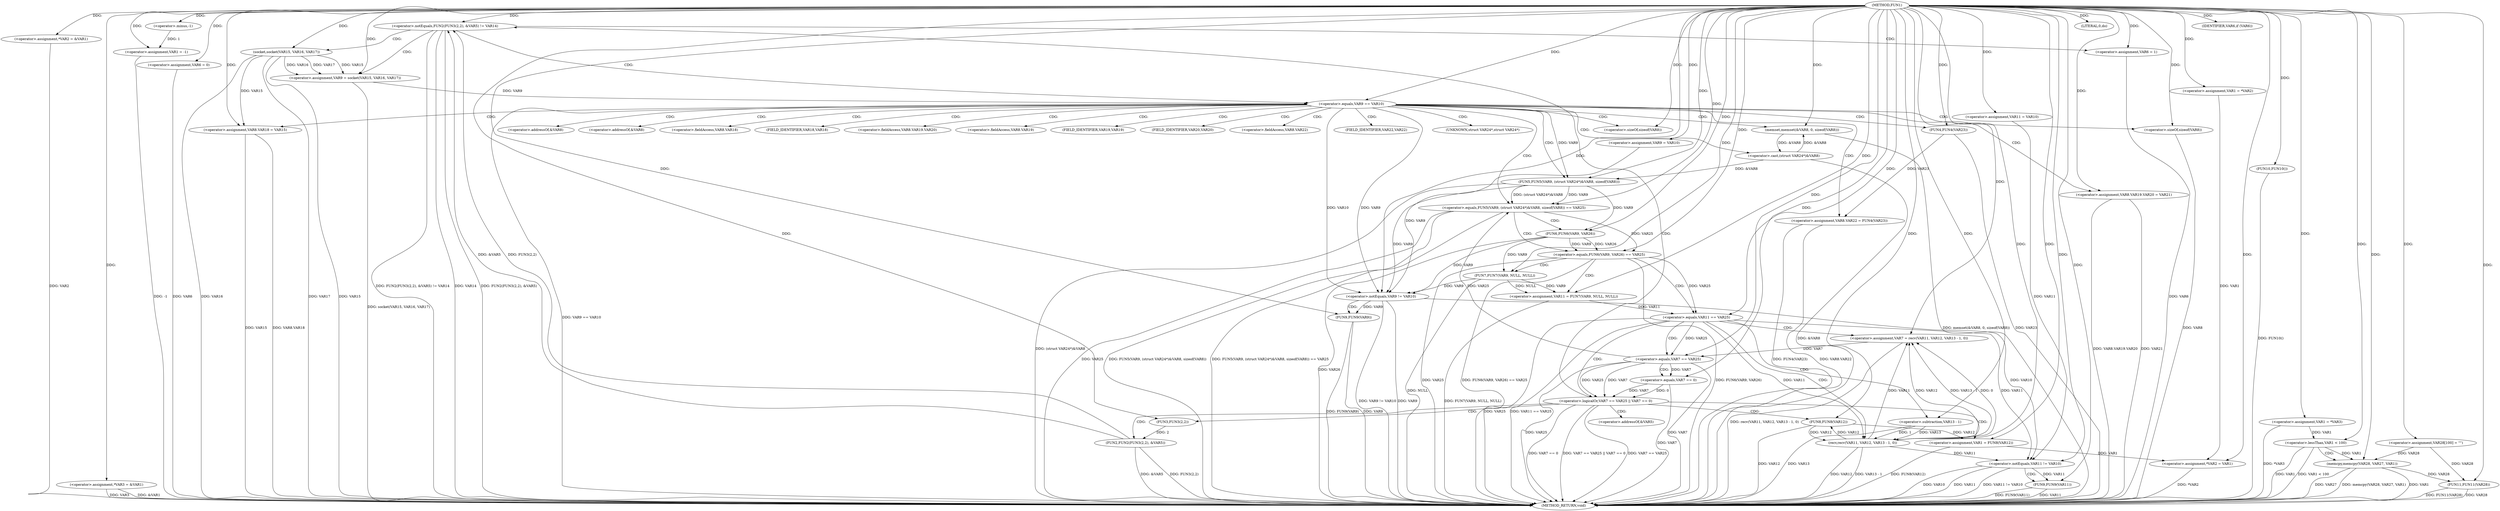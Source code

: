 digraph FUN1 {  
"1000100" [label = "(METHOD,FUN1)" ]
"1000294" [label = "(METHOD_RETURN,void)" ]
"1000104" [label = "(<operator>.assignment,*VAR2 = &VAR1)" ]
"1000109" [label = "(<operator>.assignment,*VAR3 = &VAR1)" ]
"1000113" [label = "(<operator>.assignment,VAR1 = -1)" ]
"1000115" [label = "(<operator>.minus,-1)" ]
"1000119" [label = "(<operator>.assignment,VAR1 = *VAR2)" ]
"1000126" [label = "(<operator>.assignment,VAR6 = 0)" ]
"1000132" [label = "(<operator>.assignment,VAR9 = VAR10)" ]
"1000136" [label = "(<operator>.assignment,VAR11 = VAR10)" ]
"1000143" [label = "(<operator>.notEquals,FUN2(FUN3(2,2), &VAR5) != VAR14)" ]
"1000144" [label = "(FUN2,FUN2(FUN3(2,2), &VAR5))" ]
"1000145" [label = "(FUN3,FUN3(2,2))" ]
"1000153" [label = "(<operator>.assignment,VAR6 = 1)" ]
"1000156" [label = "(<operator>.assignment,VAR9 = socket(VAR15, VAR16, VAR17))" ]
"1000158" [label = "(socket,socket(VAR15, VAR16, VAR17))" ]
"1000163" [label = "(<operator>.equals,VAR9 == VAR10)" ]
"1000168" [label = "(memset,memset(&VAR8, 0, sizeof(VAR8)))" ]
"1000172" [label = "(<operator>.sizeOf,sizeof(VAR8))" ]
"1000174" [label = "(<operator>.assignment,VAR8.VAR18 = VAR15)" ]
"1000179" [label = "(<operator>.assignment,VAR8.VAR19.VAR20 = VAR21)" ]
"1000186" [label = "(<operator>.assignment,VAR8.VAR22 = FUN4(VAR23))" ]
"1000190" [label = "(FUN4,FUN4(VAR23))" ]
"1000193" [label = "(<operator>.equals,FUN5(VAR9, (struct VAR24*)&VAR8, sizeof(VAR8)) == VAR25)" ]
"1000194" [label = "(FUN5,FUN5(VAR9, (struct VAR24*)&VAR8, sizeof(VAR8)))" ]
"1000196" [label = "(<operator>.cast,(struct VAR24*)&VAR8)" ]
"1000200" [label = "(<operator>.sizeOf,sizeof(VAR8))" ]
"1000206" [label = "(<operator>.equals,FUN6(VAR9, VAR26) == VAR25)" ]
"1000207" [label = "(FUN6,FUN6(VAR9, VAR26))" ]
"1000213" [label = "(<operator>.assignment,VAR11 = FUN7(VAR9, NULL, NULL))" ]
"1000215" [label = "(FUN7,FUN7(VAR9, NULL, NULL))" ]
"1000220" [label = "(<operator>.equals,VAR11 == VAR25)" ]
"1000225" [label = "(<operator>.assignment,VAR7 = recv(VAR11, VAR12, VAR13 - 1, 0))" ]
"1000227" [label = "(recv,recv(VAR11, VAR12, VAR13 - 1, 0))" ]
"1000230" [label = "(<operator>.subtraction,VAR13 - 1)" ]
"1000235" [label = "(<operator>.logicalOr,VAR7 == VAR25 || VAR7 == 0)" ]
"1000236" [label = "(<operator>.equals,VAR7 == VAR25)" ]
"1000239" [label = "(<operator>.equals,VAR7 == 0)" ]
"1000244" [label = "(<operator>.assignment,VAR1 = FUN8(VAR12))" ]
"1000246" [label = "(FUN8,FUN8(VAR12))" ]
"1000248" [label = "(LITERAL,0,do)" ]
"1000250" [label = "(<operator>.notEquals,VAR9 != VAR10)" ]
"1000254" [label = "(FUN9,FUN9(VAR9))" ]
"1000257" [label = "(<operator>.notEquals,VAR11 != VAR10)" ]
"1000261" [label = "(FUN9,FUN9(VAR11))" ]
"1000264" [label = "(IDENTIFIER,VAR6,if (VAR6))" ]
"1000266" [label = "(FUN10,FUN10())" ]
"1000267" [label = "(<operator>.assignment,*VAR2 = VAR1)" ]
"1000273" [label = "(<operator>.assignment,VAR1 = *VAR3)" ]
"1000280" [label = "(<operator>.assignment,VAR28[100] = \"\")" ]
"1000284" [label = "(<operator>.lessThan,VAR1 < 100)" ]
"1000288" [label = "(memcpy,memcpy(VAR28, VAR27, VAR1))" ]
"1000292" [label = "(FUN11,FUN11(VAR28))" ]
"1000148" [label = "(<operator>.addressOf,&VAR5)" ]
"1000169" [label = "(<operator>.addressOf,&VAR8)" ]
"1000175" [label = "(<operator>.fieldAccess,VAR8.VAR18)" ]
"1000177" [label = "(FIELD_IDENTIFIER,VAR18,VAR18)" ]
"1000180" [label = "(<operator>.fieldAccess,VAR8.VAR19.VAR20)" ]
"1000181" [label = "(<operator>.fieldAccess,VAR8.VAR19)" ]
"1000183" [label = "(FIELD_IDENTIFIER,VAR19,VAR19)" ]
"1000184" [label = "(FIELD_IDENTIFIER,VAR20,VAR20)" ]
"1000187" [label = "(<operator>.fieldAccess,VAR8.VAR22)" ]
"1000189" [label = "(FIELD_IDENTIFIER,VAR22,VAR22)" ]
"1000197" [label = "(UNKNOWN,struct VAR24*,struct VAR24*)" ]
"1000198" [label = "(<operator>.addressOf,&VAR8)" ]
  "1000179" -> "1000294"  [ label = "DDG: VAR21"] 
  "1000104" -> "1000294"  [ label = "DDG: VAR2"] 
  "1000230" -> "1000294"  [ label = "DDG: VAR13"] 
  "1000257" -> "1000294"  [ label = "DDG: VAR10"] 
  "1000174" -> "1000294"  [ label = "DDG: VAR15"] 
  "1000158" -> "1000294"  [ label = "DDG: VAR15"] 
  "1000168" -> "1000294"  [ label = "DDG: memset(&VAR8, 0, sizeof(VAR8))"] 
  "1000288" -> "1000294"  [ label = "DDG: VAR1"] 
  "1000186" -> "1000294"  [ label = "DDG: VAR8.VAR22"] 
  "1000250" -> "1000294"  [ label = "DDG: VAR9"] 
  "1000193" -> "1000294"  [ label = "DDG: FUN5(VAR9, (struct VAR24*)&VAR8, sizeof(VAR8))"] 
  "1000200" -> "1000294"  [ label = "DDG: VAR8"] 
  "1000225" -> "1000294"  [ label = "DDG: recv(VAR11, VAR12, VAR13 - 1, 0)"] 
  "1000292" -> "1000294"  [ label = "DDG: FUN11(VAR28)"] 
  "1000236" -> "1000294"  [ label = "DDG: VAR7"] 
  "1000207" -> "1000294"  [ label = "DDG: VAR26"] 
  "1000284" -> "1000294"  [ label = "DDG: VAR1"] 
  "1000284" -> "1000294"  [ label = "DDG: VAR1 < 100"] 
  "1000206" -> "1000294"  [ label = "DDG: VAR25"] 
  "1000235" -> "1000294"  [ label = "DDG: VAR7 == VAR25"] 
  "1000235" -> "1000294"  [ label = "DDG: VAR7 == 0"] 
  "1000273" -> "1000294"  [ label = "DDG: *VAR3"] 
  "1000288" -> "1000294"  [ label = "DDG: VAR27"] 
  "1000235" -> "1000294"  [ label = "DDG: VAR7 == VAR25 || VAR7 == 0"] 
  "1000186" -> "1000294"  [ label = "DDG: FUN4(VAR23)"] 
  "1000292" -> "1000294"  [ label = "DDG: VAR28"] 
  "1000254" -> "1000294"  [ label = "DDG: VAR9"] 
  "1000239" -> "1000294"  [ label = "DDG: VAR7"] 
  "1000215" -> "1000294"  [ label = "DDG: NULL"] 
  "1000236" -> "1000294"  [ label = "DDG: VAR25"] 
  "1000158" -> "1000294"  [ label = "DDG: VAR16"] 
  "1000254" -> "1000294"  [ label = "DDG: FUN9(VAR9)"] 
  "1000206" -> "1000294"  [ label = "DDG: FUN6(VAR9, VAR26) == VAR25"] 
  "1000267" -> "1000294"  [ label = "DDG: *VAR2"] 
  "1000227" -> "1000294"  [ label = "DDG: VAR12"] 
  "1000156" -> "1000294"  [ label = "DDG: socket(VAR15, VAR16, VAR17)"] 
  "1000143" -> "1000294"  [ label = "DDG: FUN2(FUN3(2,2), &VAR5)"] 
  "1000190" -> "1000294"  [ label = "DDG: VAR23"] 
  "1000113" -> "1000294"  [ label = "DDG: -1"] 
  "1000179" -> "1000294"  [ label = "DDG: VAR8.VAR19.VAR20"] 
  "1000220" -> "1000294"  [ label = "DDG: VAR25"] 
  "1000257" -> "1000294"  [ label = "DDG: VAR11"] 
  "1000144" -> "1000294"  [ label = "DDG: &VAR5"] 
  "1000206" -> "1000294"  [ label = "DDG: FUN6(VAR9, VAR26)"] 
  "1000126" -> "1000294"  [ label = "DDG: VAR6"] 
  "1000266" -> "1000294"  [ label = "DDG: FUN10()"] 
  "1000261" -> "1000294"  [ label = "DDG: VAR11"] 
  "1000153" -> "1000294"  [ label = "DDG: VAR6"] 
  "1000193" -> "1000294"  [ label = "DDG: FUN5(VAR9, (struct VAR24*)&VAR8, sizeof(VAR8)) == VAR25"] 
  "1000109" -> "1000294"  [ label = "DDG: VAR3"] 
  "1000144" -> "1000294"  [ label = "DDG: FUN3(2,2)"] 
  "1000288" -> "1000294"  [ label = "DDG: memcpy(VAR28, VAR27, VAR1)"] 
  "1000220" -> "1000294"  [ label = "DDG: VAR11 == VAR25"] 
  "1000143" -> "1000294"  [ label = "DDG: FUN2(FUN3(2,2), &VAR5) != VAR14"] 
  "1000227" -> "1000294"  [ label = "DDG: VAR13 - 1"] 
  "1000213" -> "1000294"  [ label = "DDG: FUN7(VAR9, NULL, NULL)"] 
  "1000143" -> "1000294"  [ label = "DDG: VAR14"] 
  "1000257" -> "1000294"  [ label = "DDG: VAR11 != VAR10"] 
  "1000261" -> "1000294"  [ label = "DDG: FUN9(VAR11)"] 
  "1000250" -> "1000294"  [ label = "DDG: VAR9 != VAR10"] 
  "1000163" -> "1000294"  [ label = "DDG: VAR9 == VAR10"] 
  "1000194" -> "1000294"  [ label = "DDG: (struct VAR24*)&VAR8"] 
  "1000244" -> "1000294"  [ label = "DDG: FUN8(VAR12)"] 
  "1000109" -> "1000294"  [ label = "DDG: &VAR1"] 
  "1000158" -> "1000294"  [ label = "DDG: VAR17"] 
  "1000174" -> "1000294"  [ label = "DDG: VAR8.VAR18"] 
  "1000246" -> "1000294"  [ label = "DDG: VAR12"] 
  "1000193" -> "1000294"  [ label = "DDG: VAR25"] 
  "1000196" -> "1000294"  [ label = "DDG: &VAR8"] 
  "1000100" -> "1000104"  [ label = "DDG: "] 
  "1000100" -> "1000109"  [ label = "DDG: "] 
  "1000115" -> "1000113"  [ label = "DDG: 1"] 
  "1000100" -> "1000113"  [ label = "DDG: "] 
  "1000100" -> "1000115"  [ label = "DDG: "] 
  "1000100" -> "1000119"  [ label = "DDG: "] 
  "1000100" -> "1000126"  [ label = "DDG: "] 
  "1000100" -> "1000132"  [ label = "DDG: "] 
  "1000100" -> "1000136"  [ label = "DDG: "] 
  "1000144" -> "1000143"  [ label = "DDG: FUN3(2,2)"] 
  "1000144" -> "1000143"  [ label = "DDG: &VAR5"] 
  "1000145" -> "1000144"  [ label = "DDG: 2"] 
  "1000100" -> "1000145"  [ label = "DDG: "] 
  "1000100" -> "1000143"  [ label = "DDG: "] 
  "1000100" -> "1000153"  [ label = "DDG: "] 
  "1000158" -> "1000156"  [ label = "DDG: VAR15"] 
  "1000158" -> "1000156"  [ label = "DDG: VAR16"] 
  "1000158" -> "1000156"  [ label = "DDG: VAR17"] 
  "1000100" -> "1000156"  [ label = "DDG: "] 
  "1000100" -> "1000158"  [ label = "DDG: "] 
  "1000156" -> "1000163"  [ label = "DDG: VAR9"] 
  "1000100" -> "1000163"  [ label = "DDG: "] 
  "1000196" -> "1000168"  [ label = "DDG: &VAR8"] 
  "1000100" -> "1000168"  [ label = "DDG: "] 
  "1000100" -> "1000172"  [ label = "DDG: "] 
  "1000158" -> "1000174"  [ label = "DDG: VAR15"] 
  "1000100" -> "1000174"  [ label = "DDG: "] 
  "1000100" -> "1000179"  [ label = "DDG: "] 
  "1000190" -> "1000186"  [ label = "DDG: VAR23"] 
  "1000100" -> "1000190"  [ label = "DDG: "] 
  "1000194" -> "1000193"  [ label = "DDG: VAR9"] 
  "1000194" -> "1000193"  [ label = "DDG: (struct VAR24*)&VAR8"] 
  "1000163" -> "1000194"  [ label = "DDG: VAR9"] 
  "1000100" -> "1000194"  [ label = "DDG: "] 
  "1000196" -> "1000194"  [ label = "DDG: &VAR8"] 
  "1000168" -> "1000196"  [ label = "DDG: &VAR8"] 
  "1000100" -> "1000200"  [ label = "DDG: "] 
  "1000236" -> "1000193"  [ label = "DDG: VAR25"] 
  "1000100" -> "1000193"  [ label = "DDG: "] 
  "1000207" -> "1000206"  [ label = "DDG: VAR9"] 
  "1000207" -> "1000206"  [ label = "DDG: VAR26"] 
  "1000194" -> "1000207"  [ label = "DDG: VAR9"] 
  "1000100" -> "1000207"  [ label = "DDG: "] 
  "1000193" -> "1000206"  [ label = "DDG: VAR25"] 
  "1000100" -> "1000206"  [ label = "DDG: "] 
  "1000215" -> "1000213"  [ label = "DDG: VAR9"] 
  "1000215" -> "1000213"  [ label = "DDG: NULL"] 
  "1000100" -> "1000213"  [ label = "DDG: "] 
  "1000207" -> "1000215"  [ label = "DDG: VAR9"] 
  "1000100" -> "1000215"  [ label = "DDG: "] 
  "1000213" -> "1000220"  [ label = "DDG: VAR11"] 
  "1000100" -> "1000220"  [ label = "DDG: "] 
  "1000206" -> "1000220"  [ label = "DDG: VAR25"] 
  "1000227" -> "1000225"  [ label = "DDG: VAR11"] 
  "1000227" -> "1000225"  [ label = "DDG: VAR12"] 
  "1000227" -> "1000225"  [ label = "DDG: VAR13 - 1"] 
  "1000227" -> "1000225"  [ label = "DDG: 0"] 
  "1000100" -> "1000225"  [ label = "DDG: "] 
  "1000220" -> "1000227"  [ label = "DDG: VAR11"] 
  "1000100" -> "1000227"  [ label = "DDG: "] 
  "1000246" -> "1000227"  [ label = "DDG: VAR12"] 
  "1000230" -> "1000227"  [ label = "DDG: VAR13"] 
  "1000230" -> "1000227"  [ label = "DDG: 1"] 
  "1000100" -> "1000230"  [ label = "DDG: "] 
  "1000236" -> "1000235"  [ label = "DDG: VAR7"] 
  "1000236" -> "1000235"  [ label = "DDG: VAR25"] 
  "1000225" -> "1000236"  [ label = "DDG: VAR7"] 
  "1000100" -> "1000236"  [ label = "DDG: "] 
  "1000220" -> "1000236"  [ label = "DDG: VAR25"] 
  "1000239" -> "1000235"  [ label = "DDG: VAR7"] 
  "1000239" -> "1000235"  [ label = "DDG: 0"] 
  "1000236" -> "1000239"  [ label = "DDG: VAR7"] 
  "1000100" -> "1000239"  [ label = "DDG: "] 
  "1000246" -> "1000244"  [ label = "DDG: VAR12"] 
  "1000100" -> "1000244"  [ label = "DDG: "] 
  "1000227" -> "1000246"  [ label = "DDG: VAR12"] 
  "1000100" -> "1000246"  [ label = "DDG: "] 
  "1000100" -> "1000248"  [ label = "DDG: "] 
  "1000163" -> "1000250"  [ label = "DDG: VAR9"] 
  "1000215" -> "1000250"  [ label = "DDG: VAR9"] 
  "1000194" -> "1000250"  [ label = "DDG: VAR9"] 
  "1000207" -> "1000250"  [ label = "DDG: VAR9"] 
  "1000132" -> "1000250"  [ label = "DDG: VAR9"] 
  "1000100" -> "1000250"  [ label = "DDG: "] 
  "1000163" -> "1000250"  [ label = "DDG: VAR10"] 
  "1000250" -> "1000254"  [ label = "DDG: VAR9"] 
  "1000100" -> "1000254"  [ label = "DDG: "] 
  "1000220" -> "1000257"  [ label = "DDG: VAR11"] 
  "1000227" -> "1000257"  [ label = "DDG: VAR11"] 
  "1000136" -> "1000257"  [ label = "DDG: VAR11"] 
  "1000100" -> "1000257"  [ label = "DDG: "] 
  "1000250" -> "1000257"  [ label = "DDG: VAR10"] 
  "1000257" -> "1000261"  [ label = "DDG: VAR11"] 
  "1000100" -> "1000261"  [ label = "DDG: "] 
  "1000100" -> "1000264"  [ label = "DDG: "] 
  "1000100" -> "1000266"  [ label = "DDG: "] 
  "1000119" -> "1000267"  [ label = "DDG: VAR1"] 
  "1000244" -> "1000267"  [ label = "DDG: VAR1"] 
  "1000100" -> "1000267"  [ label = "DDG: "] 
  "1000100" -> "1000273"  [ label = "DDG: "] 
  "1000100" -> "1000280"  [ label = "DDG: "] 
  "1000273" -> "1000284"  [ label = "DDG: VAR1"] 
  "1000100" -> "1000284"  [ label = "DDG: "] 
  "1000280" -> "1000288"  [ label = "DDG: VAR28"] 
  "1000100" -> "1000288"  [ label = "DDG: "] 
  "1000284" -> "1000288"  [ label = "DDG: VAR1"] 
  "1000288" -> "1000292"  [ label = "DDG: VAR28"] 
  "1000280" -> "1000292"  [ label = "DDG: VAR28"] 
  "1000100" -> "1000292"  [ label = "DDG: "] 
  "1000143" -> "1000156"  [ label = "CDG: "] 
  "1000143" -> "1000153"  [ label = "CDG: "] 
  "1000143" -> "1000163"  [ label = "CDG: "] 
  "1000143" -> "1000158"  [ label = "CDG: "] 
  "1000163" -> "1000200"  [ label = "CDG: "] 
  "1000163" -> "1000174"  [ label = "CDG: "] 
  "1000163" -> "1000197"  [ label = "CDG: "] 
  "1000163" -> "1000180"  [ label = "CDG: "] 
  "1000163" -> "1000183"  [ label = "CDG: "] 
  "1000163" -> "1000190"  [ label = "CDG: "] 
  "1000163" -> "1000175"  [ label = "CDG: "] 
  "1000163" -> "1000179"  [ label = "CDG: "] 
  "1000163" -> "1000194"  [ label = "CDG: "] 
  "1000163" -> "1000198"  [ label = "CDG: "] 
  "1000163" -> "1000187"  [ label = "CDG: "] 
  "1000163" -> "1000186"  [ label = "CDG: "] 
  "1000163" -> "1000172"  [ label = "CDG: "] 
  "1000163" -> "1000189"  [ label = "CDG: "] 
  "1000163" -> "1000169"  [ label = "CDG: "] 
  "1000163" -> "1000196"  [ label = "CDG: "] 
  "1000163" -> "1000168"  [ label = "CDG: "] 
  "1000163" -> "1000193"  [ label = "CDG: "] 
  "1000163" -> "1000184"  [ label = "CDG: "] 
  "1000163" -> "1000177"  [ label = "CDG: "] 
  "1000163" -> "1000181"  [ label = "CDG: "] 
  "1000193" -> "1000206"  [ label = "CDG: "] 
  "1000193" -> "1000207"  [ label = "CDG: "] 
  "1000206" -> "1000220"  [ label = "CDG: "] 
  "1000206" -> "1000213"  [ label = "CDG: "] 
  "1000206" -> "1000215"  [ label = "CDG: "] 
  "1000220" -> "1000227"  [ label = "CDG: "] 
  "1000220" -> "1000236"  [ label = "CDG: "] 
  "1000220" -> "1000235"  [ label = "CDG: "] 
  "1000220" -> "1000230"  [ label = "CDG: "] 
  "1000220" -> "1000225"  [ label = "CDG: "] 
  "1000235" -> "1000244"  [ label = "CDG: "] 
  "1000235" -> "1000246"  [ label = "CDG: "] 
  "1000235" -> "1000148"  [ label = "CDG: "] 
  "1000235" -> "1000144"  [ label = "CDG: "] 
  "1000235" -> "1000145"  [ label = "CDG: "] 
  "1000235" -> "1000143"  [ label = "CDG: "] 
  "1000236" -> "1000239"  [ label = "CDG: "] 
  "1000250" -> "1000254"  [ label = "CDG: "] 
  "1000257" -> "1000261"  [ label = "CDG: "] 
  "1000284" -> "1000288"  [ label = "CDG: "] 
}
